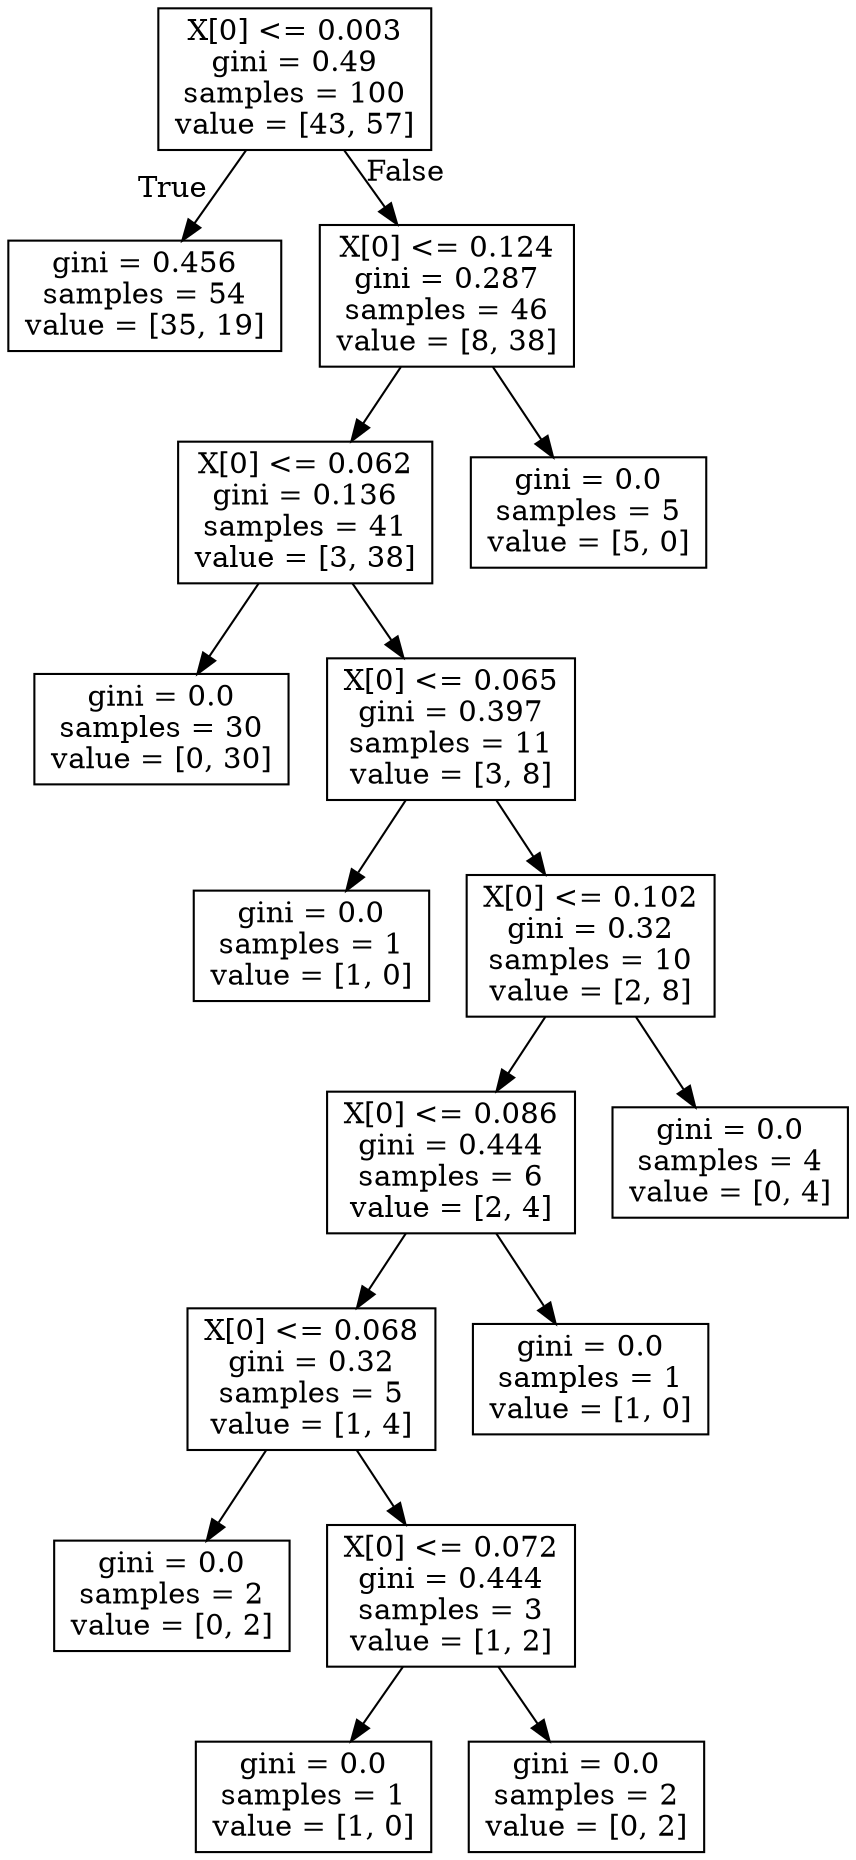 digraph Tree {
node [shape=box] ;
0 [label="X[0] <= 0.003\ngini = 0.49\nsamples = 100\nvalue = [43, 57]"] ;
1 [label="gini = 0.456\nsamples = 54\nvalue = [35, 19]"] ;
0 -> 1 [labeldistance=2.5, labelangle=45, headlabel="True"] ;
2 [label="X[0] <= 0.124\ngini = 0.287\nsamples = 46\nvalue = [8, 38]"] ;
0 -> 2 [labeldistance=2.5, labelangle=-45, headlabel="False"] ;
3 [label="X[0] <= 0.062\ngini = 0.136\nsamples = 41\nvalue = [3, 38]"] ;
2 -> 3 ;
4 [label="gini = 0.0\nsamples = 30\nvalue = [0, 30]"] ;
3 -> 4 ;
5 [label="X[0] <= 0.065\ngini = 0.397\nsamples = 11\nvalue = [3, 8]"] ;
3 -> 5 ;
6 [label="gini = 0.0\nsamples = 1\nvalue = [1, 0]"] ;
5 -> 6 ;
7 [label="X[0] <= 0.102\ngini = 0.32\nsamples = 10\nvalue = [2, 8]"] ;
5 -> 7 ;
8 [label="X[0] <= 0.086\ngini = 0.444\nsamples = 6\nvalue = [2, 4]"] ;
7 -> 8 ;
9 [label="X[0] <= 0.068\ngini = 0.32\nsamples = 5\nvalue = [1, 4]"] ;
8 -> 9 ;
10 [label="gini = 0.0\nsamples = 2\nvalue = [0, 2]"] ;
9 -> 10 ;
11 [label="X[0] <= 0.072\ngini = 0.444\nsamples = 3\nvalue = [1, 2]"] ;
9 -> 11 ;
12 [label="gini = 0.0\nsamples = 1\nvalue = [1, 0]"] ;
11 -> 12 ;
13 [label="gini = 0.0\nsamples = 2\nvalue = [0, 2]"] ;
11 -> 13 ;
14 [label="gini = 0.0\nsamples = 1\nvalue = [1, 0]"] ;
8 -> 14 ;
15 [label="gini = 0.0\nsamples = 4\nvalue = [0, 4]"] ;
7 -> 15 ;
16 [label="gini = 0.0\nsamples = 5\nvalue = [5, 0]"] ;
2 -> 16 ;
}